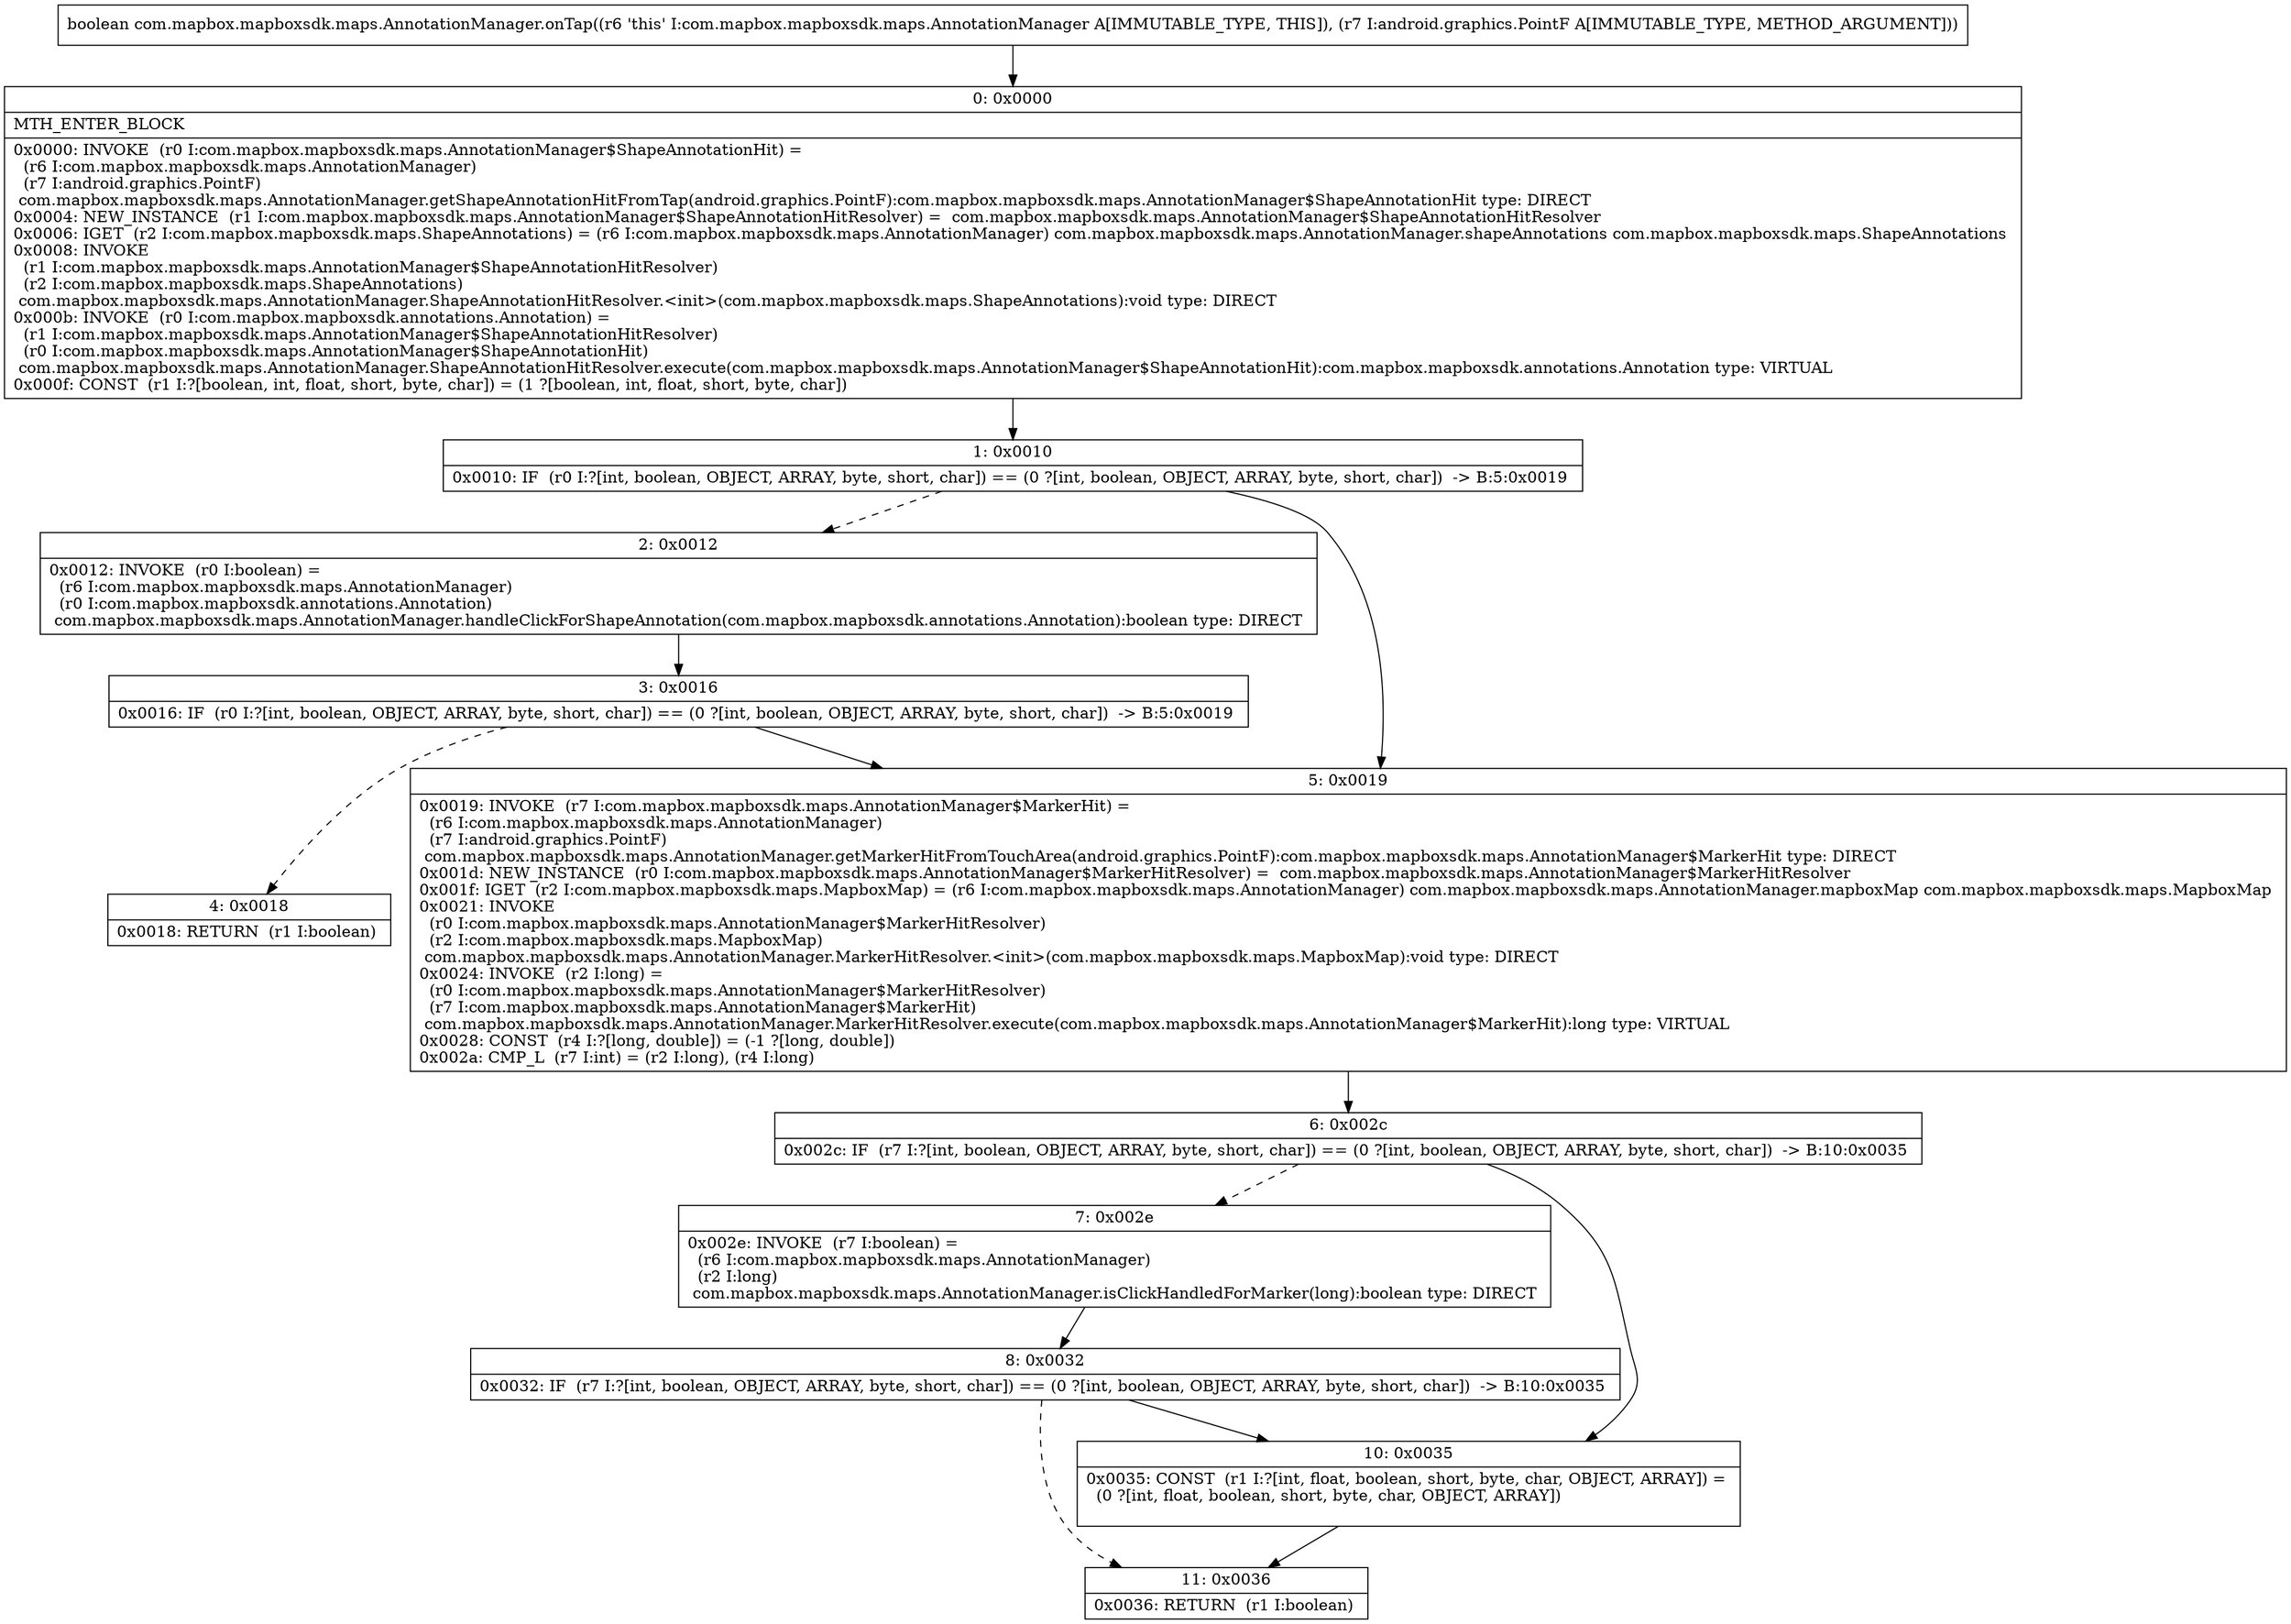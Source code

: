 digraph "CFG forcom.mapbox.mapboxsdk.maps.AnnotationManager.onTap(Landroid\/graphics\/PointF;)Z" {
Node_0 [shape=record,label="{0\:\ 0x0000|MTH_ENTER_BLOCK\l|0x0000: INVOKE  (r0 I:com.mapbox.mapboxsdk.maps.AnnotationManager$ShapeAnnotationHit) = \l  (r6 I:com.mapbox.mapboxsdk.maps.AnnotationManager)\l  (r7 I:android.graphics.PointF)\l com.mapbox.mapboxsdk.maps.AnnotationManager.getShapeAnnotationHitFromTap(android.graphics.PointF):com.mapbox.mapboxsdk.maps.AnnotationManager$ShapeAnnotationHit type: DIRECT \l0x0004: NEW_INSTANCE  (r1 I:com.mapbox.mapboxsdk.maps.AnnotationManager$ShapeAnnotationHitResolver) =  com.mapbox.mapboxsdk.maps.AnnotationManager$ShapeAnnotationHitResolver \l0x0006: IGET  (r2 I:com.mapbox.mapboxsdk.maps.ShapeAnnotations) = (r6 I:com.mapbox.mapboxsdk.maps.AnnotationManager) com.mapbox.mapboxsdk.maps.AnnotationManager.shapeAnnotations com.mapbox.mapboxsdk.maps.ShapeAnnotations \l0x0008: INVOKE  \l  (r1 I:com.mapbox.mapboxsdk.maps.AnnotationManager$ShapeAnnotationHitResolver)\l  (r2 I:com.mapbox.mapboxsdk.maps.ShapeAnnotations)\l com.mapbox.mapboxsdk.maps.AnnotationManager.ShapeAnnotationHitResolver.\<init\>(com.mapbox.mapboxsdk.maps.ShapeAnnotations):void type: DIRECT \l0x000b: INVOKE  (r0 I:com.mapbox.mapboxsdk.annotations.Annotation) = \l  (r1 I:com.mapbox.mapboxsdk.maps.AnnotationManager$ShapeAnnotationHitResolver)\l  (r0 I:com.mapbox.mapboxsdk.maps.AnnotationManager$ShapeAnnotationHit)\l com.mapbox.mapboxsdk.maps.AnnotationManager.ShapeAnnotationHitResolver.execute(com.mapbox.mapboxsdk.maps.AnnotationManager$ShapeAnnotationHit):com.mapbox.mapboxsdk.annotations.Annotation type: VIRTUAL \l0x000f: CONST  (r1 I:?[boolean, int, float, short, byte, char]) = (1 ?[boolean, int, float, short, byte, char]) \l}"];
Node_1 [shape=record,label="{1\:\ 0x0010|0x0010: IF  (r0 I:?[int, boolean, OBJECT, ARRAY, byte, short, char]) == (0 ?[int, boolean, OBJECT, ARRAY, byte, short, char])  \-\> B:5:0x0019 \l}"];
Node_2 [shape=record,label="{2\:\ 0x0012|0x0012: INVOKE  (r0 I:boolean) = \l  (r6 I:com.mapbox.mapboxsdk.maps.AnnotationManager)\l  (r0 I:com.mapbox.mapboxsdk.annotations.Annotation)\l com.mapbox.mapboxsdk.maps.AnnotationManager.handleClickForShapeAnnotation(com.mapbox.mapboxsdk.annotations.Annotation):boolean type: DIRECT \l}"];
Node_3 [shape=record,label="{3\:\ 0x0016|0x0016: IF  (r0 I:?[int, boolean, OBJECT, ARRAY, byte, short, char]) == (0 ?[int, boolean, OBJECT, ARRAY, byte, short, char])  \-\> B:5:0x0019 \l}"];
Node_4 [shape=record,label="{4\:\ 0x0018|0x0018: RETURN  (r1 I:boolean) \l}"];
Node_5 [shape=record,label="{5\:\ 0x0019|0x0019: INVOKE  (r7 I:com.mapbox.mapboxsdk.maps.AnnotationManager$MarkerHit) = \l  (r6 I:com.mapbox.mapboxsdk.maps.AnnotationManager)\l  (r7 I:android.graphics.PointF)\l com.mapbox.mapboxsdk.maps.AnnotationManager.getMarkerHitFromTouchArea(android.graphics.PointF):com.mapbox.mapboxsdk.maps.AnnotationManager$MarkerHit type: DIRECT \l0x001d: NEW_INSTANCE  (r0 I:com.mapbox.mapboxsdk.maps.AnnotationManager$MarkerHitResolver) =  com.mapbox.mapboxsdk.maps.AnnotationManager$MarkerHitResolver \l0x001f: IGET  (r2 I:com.mapbox.mapboxsdk.maps.MapboxMap) = (r6 I:com.mapbox.mapboxsdk.maps.AnnotationManager) com.mapbox.mapboxsdk.maps.AnnotationManager.mapboxMap com.mapbox.mapboxsdk.maps.MapboxMap \l0x0021: INVOKE  \l  (r0 I:com.mapbox.mapboxsdk.maps.AnnotationManager$MarkerHitResolver)\l  (r2 I:com.mapbox.mapboxsdk.maps.MapboxMap)\l com.mapbox.mapboxsdk.maps.AnnotationManager.MarkerHitResolver.\<init\>(com.mapbox.mapboxsdk.maps.MapboxMap):void type: DIRECT \l0x0024: INVOKE  (r2 I:long) = \l  (r0 I:com.mapbox.mapboxsdk.maps.AnnotationManager$MarkerHitResolver)\l  (r7 I:com.mapbox.mapboxsdk.maps.AnnotationManager$MarkerHit)\l com.mapbox.mapboxsdk.maps.AnnotationManager.MarkerHitResolver.execute(com.mapbox.mapboxsdk.maps.AnnotationManager$MarkerHit):long type: VIRTUAL \l0x0028: CONST  (r4 I:?[long, double]) = (\-1 ?[long, double]) \l0x002a: CMP_L  (r7 I:int) = (r2 I:long), (r4 I:long) \l}"];
Node_6 [shape=record,label="{6\:\ 0x002c|0x002c: IF  (r7 I:?[int, boolean, OBJECT, ARRAY, byte, short, char]) == (0 ?[int, boolean, OBJECT, ARRAY, byte, short, char])  \-\> B:10:0x0035 \l}"];
Node_7 [shape=record,label="{7\:\ 0x002e|0x002e: INVOKE  (r7 I:boolean) = \l  (r6 I:com.mapbox.mapboxsdk.maps.AnnotationManager)\l  (r2 I:long)\l com.mapbox.mapboxsdk.maps.AnnotationManager.isClickHandledForMarker(long):boolean type: DIRECT \l}"];
Node_8 [shape=record,label="{8\:\ 0x0032|0x0032: IF  (r7 I:?[int, boolean, OBJECT, ARRAY, byte, short, char]) == (0 ?[int, boolean, OBJECT, ARRAY, byte, short, char])  \-\> B:10:0x0035 \l}"];
Node_10 [shape=record,label="{10\:\ 0x0035|0x0035: CONST  (r1 I:?[int, float, boolean, short, byte, char, OBJECT, ARRAY]) = \l  (0 ?[int, float, boolean, short, byte, char, OBJECT, ARRAY])\l \l}"];
Node_11 [shape=record,label="{11\:\ 0x0036|0x0036: RETURN  (r1 I:boolean) \l}"];
MethodNode[shape=record,label="{boolean com.mapbox.mapboxsdk.maps.AnnotationManager.onTap((r6 'this' I:com.mapbox.mapboxsdk.maps.AnnotationManager A[IMMUTABLE_TYPE, THIS]), (r7 I:android.graphics.PointF A[IMMUTABLE_TYPE, METHOD_ARGUMENT])) }"];
MethodNode -> Node_0;
Node_0 -> Node_1;
Node_1 -> Node_2[style=dashed];
Node_1 -> Node_5;
Node_2 -> Node_3;
Node_3 -> Node_4[style=dashed];
Node_3 -> Node_5;
Node_5 -> Node_6;
Node_6 -> Node_7[style=dashed];
Node_6 -> Node_10;
Node_7 -> Node_8;
Node_8 -> Node_10;
Node_8 -> Node_11[style=dashed];
Node_10 -> Node_11;
}

